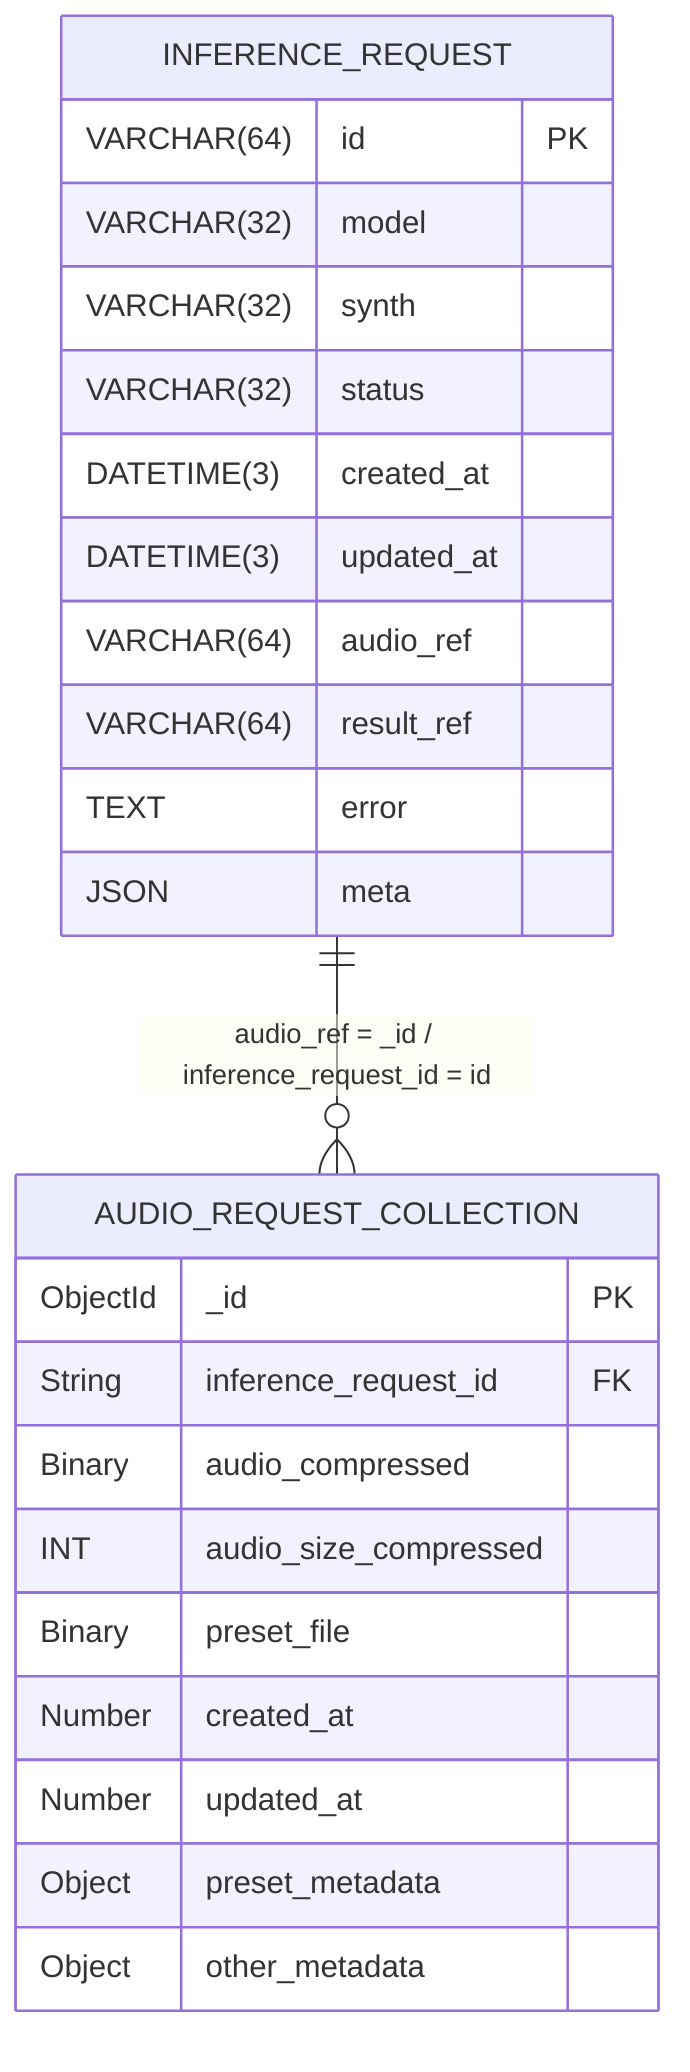 erDiagram
    INFERENCE_REQUEST {
        VARCHAR(64) id PK
        VARCHAR(32) model
        VARCHAR(32) synth
        VARCHAR(32) status
        DATETIME(3) created_at
        DATETIME(3) updated_at
        VARCHAR(64) audio_ref
        VARCHAR(64) result_ref
        TEXT error
        JSON meta
    }

    AUDIO_REQUEST_COLLECTION {
        ObjectId _id PK
        String inference_request_id FK
        Binary audio_compressed
        INT audio_size_compressed
        Binary preset_file
        Number created_at
        Number updated_at
        Object preset_metadata
        Object other_metadata
    }

    INFERENCE_REQUEST ||--o{ AUDIO_REQUEST_COLLECTION : "audio_ref = _id / inference_request_id = id"